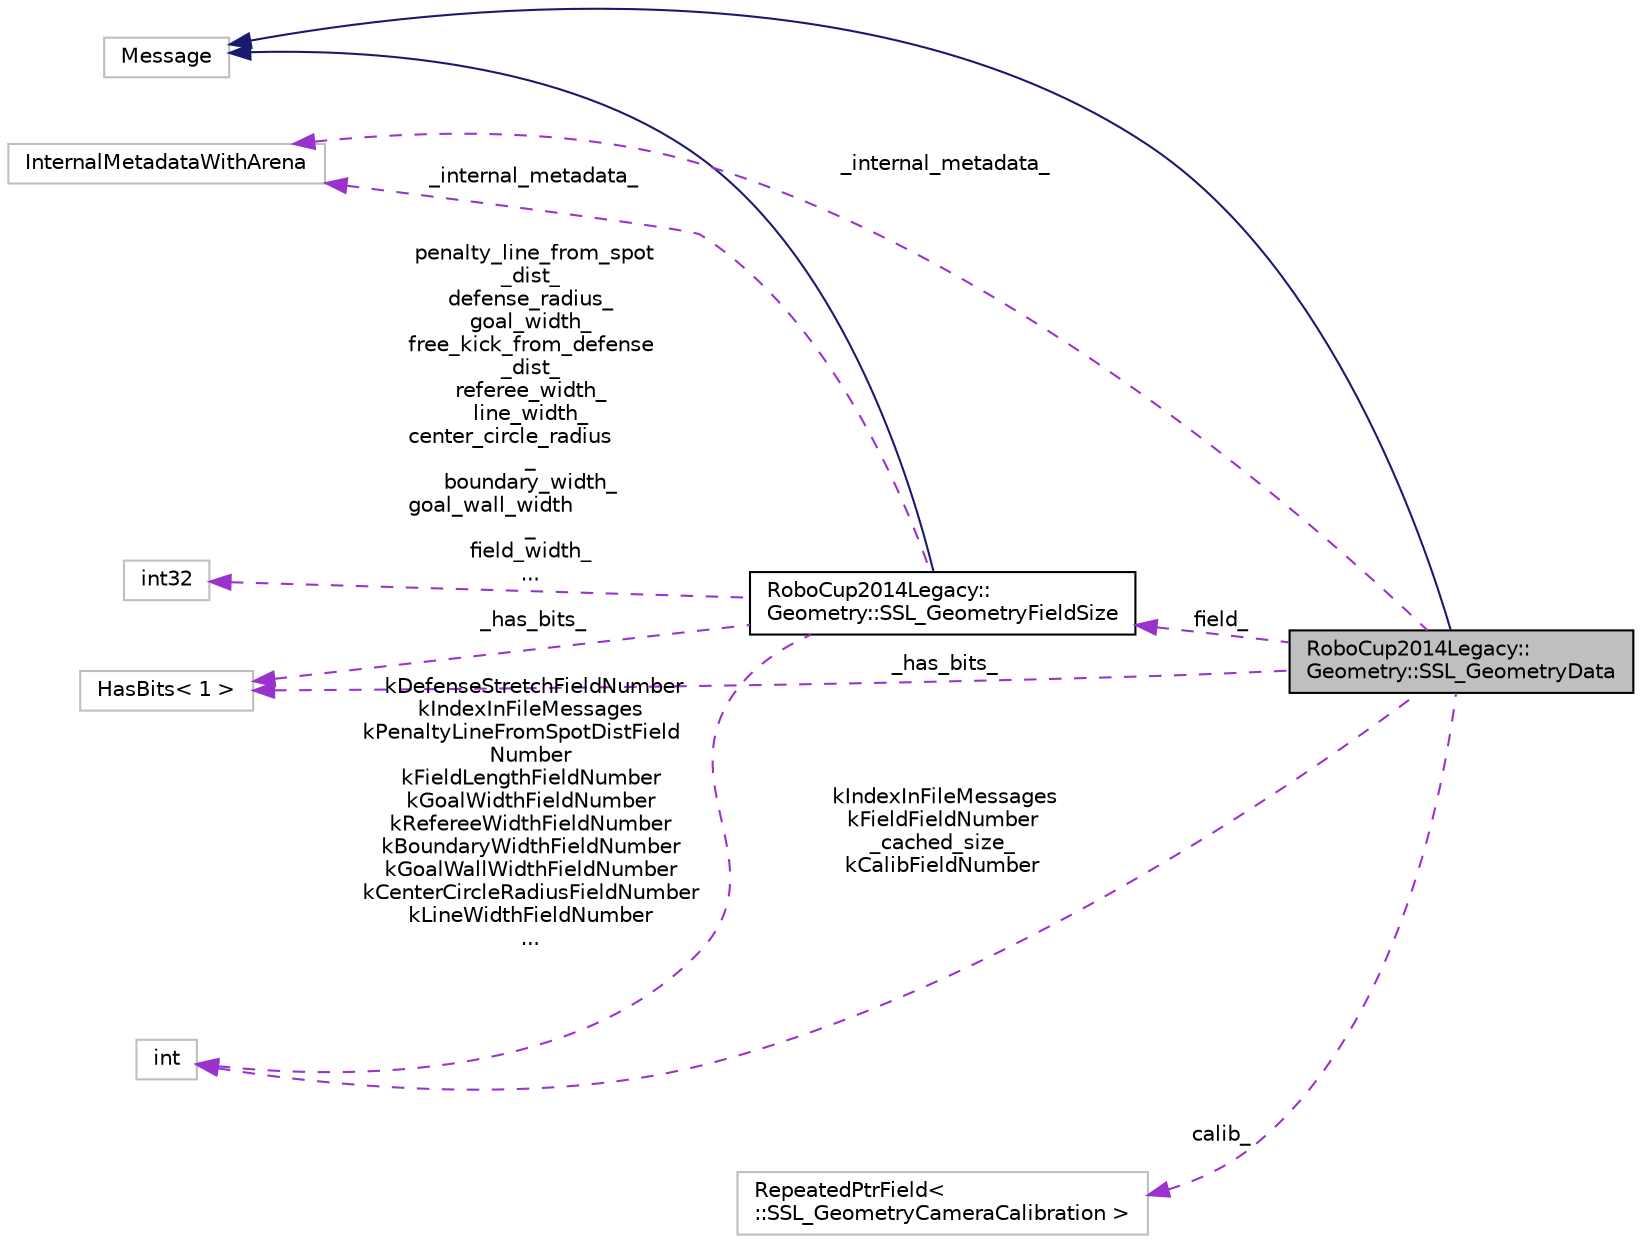 digraph "RoboCup2014Legacy::Geometry::SSL_GeometryData"
{
 // INTERACTIVE_SVG=YES
  edge [fontname="Helvetica",fontsize="10",labelfontname="Helvetica",labelfontsize="10"];
  node [fontname="Helvetica",fontsize="10",shape=record];
  rankdir="LR";
  Node1 [label="RoboCup2014Legacy::\lGeometry::SSL_GeometryData",height=0.2,width=0.4,color="black", fillcolor="grey75", style="filled", fontcolor="black"];
  Node2 -> Node1 [dir="back",color="midnightblue",fontsize="10",style="solid",fontname="Helvetica"];
  Node2 [label="Message",height=0.2,width=0.4,color="grey75", fillcolor="white", style="filled"];
  Node3 -> Node1 [dir="back",color="darkorchid3",fontsize="10",style="dashed",label=" calib_" ,fontname="Helvetica"];
  Node3 [label="RepeatedPtrField\< \l::SSL_GeometryCameraCalibration \>",height=0.2,width=0.4,color="grey75", fillcolor="white", style="filled"];
  Node4 -> Node1 [dir="back",color="darkorchid3",fontsize="10",style="dashed",label=" _has_bits_" ,fontname="Helvetica"];
  Node4 [label="HasBits\< 1 \>",height=0.2,width=0.4,color="grey75", fillcolor="white", style="filled"];
  Node5 -> Node1 [dir="back",color="darkorchid3",fontsize="10",style="dashed",label=" _internal_metadata_" ,fontname="Helvetica"];
  Node5 [label="InternalMetadataWithArena",height=0.2,width=0.4,color="grey75", fillcolor="white", style="filled"];
  Node6 -> Node1 [dir="back",color="darkorchid3",fontsize="10",style="dashed",label=" kIndexInFileMessages\nkFieldFieldNumber\n_cached_size_\nkCalibFieldNumber" ,fontname="Helvetica"];
  Node6 [label="int",height=0.2,width=0.4,color="grey75", fillcolor="white", style="filled"];
  Node7 -> Node1 [dir="back",color="darkorchid3",fontsize="10",style="dashed",label=" field_" ,fontname="Helvetica"];
  Node7 [label="RoboCup2014Legacy::\lGeometry::SSL_GeometryFieldSize",height=0.2,width=0.4,color="black", fillcolor="white", style="filled",URL="$d5/d4b/class_robo_cup2014_legacy_1_1_geometry_1_1_s_s_l___geometry_field_size.html"];
  Node2 -> Node7 [dir="back",color="midnightblue",fontsize="10",style="solid",fontname="Helvetica"];
  Node8 -> Node7 [dir="back",color="darkorchid3",fontsize="10",style="dashed",label=" penalty_line_from_spot\l_dist_\ndefense_radius_\ngoal_width_\nfree_kick_from_defense\l_dist_\nreferee_width_\nline_width_\ncenter_circle_radius\l_\nboundary_width_\ngoal_wall_width\l_\nfield_width_\n..." ,fontname="Helvetica"];
  Node8 [label="int32",height=0.2,width=0.4,color="grey75", fillcolor="white", style="filled"];
  Node4 -> Node7 [dir="back",color="darkorchid3",fontsize="10",style="dashed",label=" _has_bits_" ,fontname="Helvetica"];
  Node5 -> Node7 [dir="back",color="darkorchid3",fontsize="10",style="dashed",label=" _internal_metadata_" ,fontname="Helvetica"];
  Node6 -> Node7 [dir="back",color="darkorchid3",fontsize="10",style="dashed",label=" kDefenseStretchFieldNumber\nkIndexInFileMessages\nkPenaltyLineFromSpotDistField\lNumber\nkFieldLengthFieldNumber\nkGoalWidthFieldNumber\nkRefereeWidthFieldNumber\nkBoundaryWidthFieldNumber\nkGoalWallWidthFieldNumber\nkCenterCircleRadiusFieldNumber\nkLineWidthFieldNumber\n..." ,fontname="Helvetica"];
}
